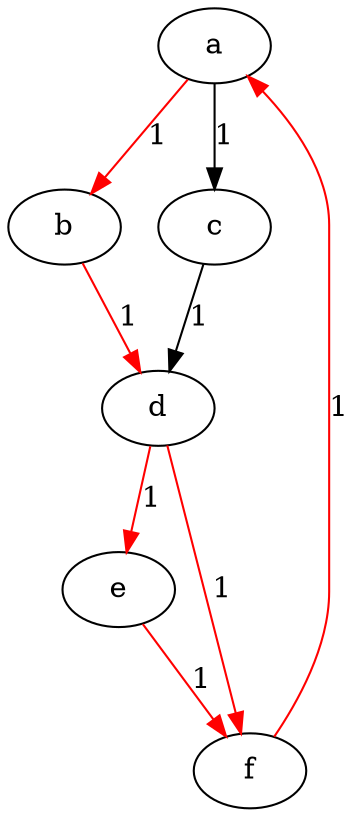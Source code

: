 digraph G {
	a -> b [label="1"] [color=red];
	a -> c [label="1"];
	b -> d [label="1"] [color=red];
	c -> d [label="1"];
	d -> e [label="1"] [color=red];
	d -> f [label="1"] [color=red];
	e -> f [label="1"] [color=red];
	f -> a [label="1"] [color=red];
}